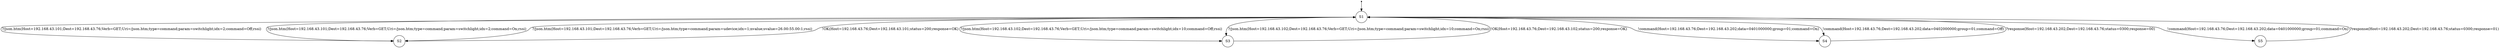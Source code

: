 digraph LTS {
S00[shape=point]
S1[label=S1,shape=circle];
S2[label=S2,shape=circle];
S3[label=S3,shape=circle];
S4[label=S4,shape=circle];
S5[label=S5,shape=circle];
S00 -> S1
S1 -> S2[label ="?/json.htm(Host=192.168.43.101;Dest=192.168.43.76;Verb=GET;Uri=/json.htm;type=command;param=switchlight;idx=2;command=Off;rssi)"];
S1 -> S2[label ="?/json.htm(Host=192.168.43.101;Dest=192.168.43.76;Verb=GET;Uri=/json.htm;type=command;param=switchlight;idx=2;command=On;rssi)"];
S1 -> S2[label ="?/json.htm(Host=192.168.43.101;Dest=192.168.43.76;Verb=GET;Uri=/json.htm;type=command;param=udevice;idx=1;nvalue;svalue=26.00:55.00:1;rssi)"];
S1 -> S3[label ="?/json.htm(Host=192.168.43.102;Dest=192.168.43.76;Verb=GET;Uri=/json.htm;type=command;param=switchlight;idx=10;command=Off;rssi)"];
S1 -> S3[label ="?/json.htm(Host=192.168.43.102;Dest=192.168.43.76;Verb=GET;Uri=/json.htm;type=command;param=switchlight;idx=10;command=On;rssi)"];
S1 -> S4[label ="!command(Host=192.168.43.76;Dest=192.168.43.202;data=0401000000;group=01;command=On)"];
S1 -> S4[label ="!command(Host=192.168.43.76;Dest=192.168.43.202;data=0402000000;group=01;command=Off)"];
S1 -> S5[label ="!command(Host=192.168.43.76;Dest=192.168.43.202;data=0401000000;group=01;command=On)"];
S2 -> S1[label ="!OK(Host=192.168.43.76;Dest=192.168.43.101;status=200;response=OK)"];
S3 -> S1[label ="!OK(Host=192.168.43.76;Dest=192.168.43.102;status=200;response=OK)"];
S4 -> S1[label ="?response(Host=192.168.43.202;Dest=192.168.43.76;status=0300;response=00)"];
S5 -> S1[label ="?response(Host=192.168.43.202;Dest=192.168.43.76;status=0300;response=01)"];
}
